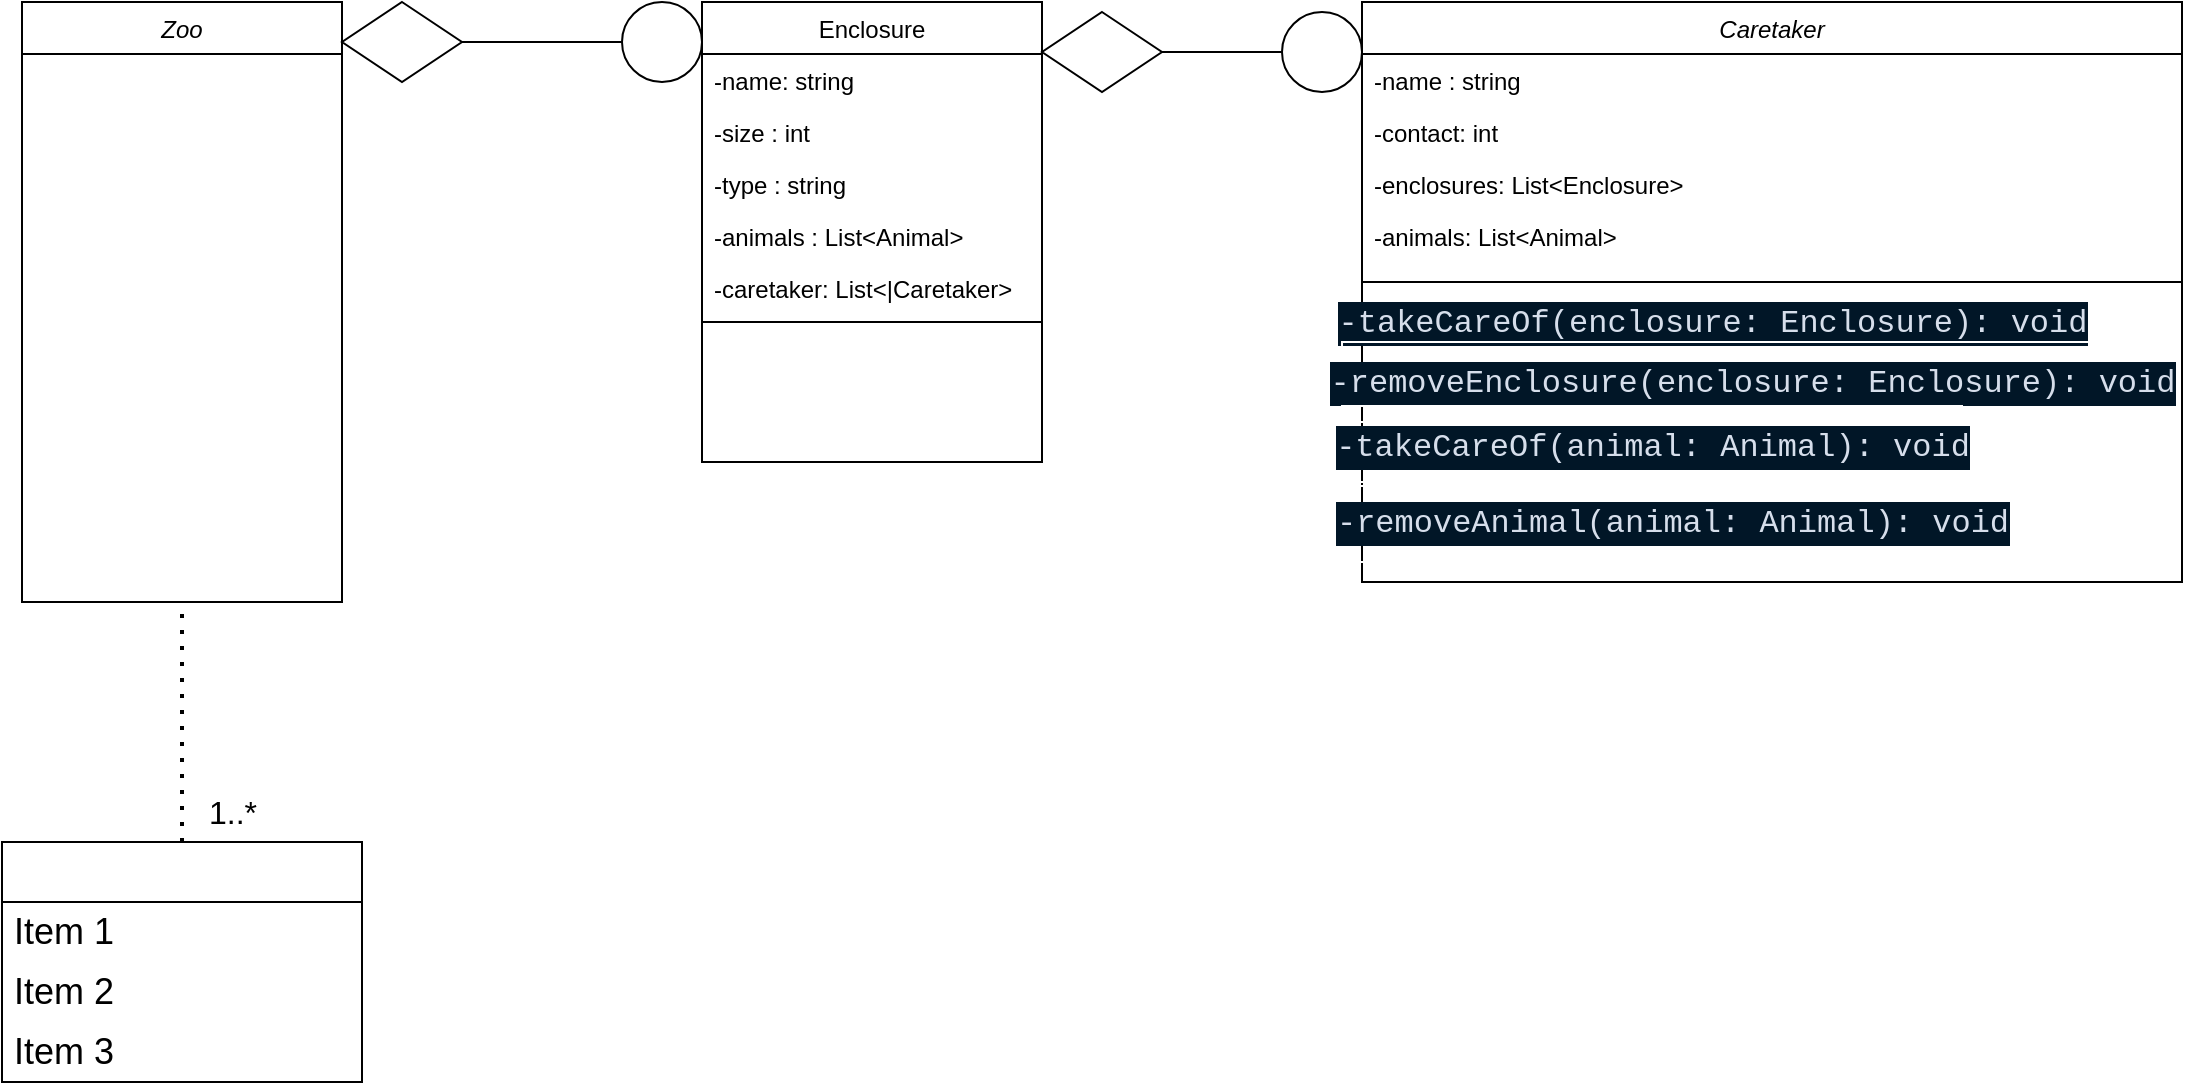 <mxfile version="20.8.16" type="github">
  <diagram id="C5RBs43oDa-KdzZeNtuy" name="Page-1">
    <mxGraphModel dx="1434" dy="752" grid="1" gridSize="10" guides="1" tooltips="1" connect="1" arrows="1" fold="1" page="1" pageScale="1" pageWidth="827" pageHeight="1169" math="0" shadow="0">
      <root>
        <mxCell id="WIyWlLk6GJQsqaUBKTNV-0" />
        <mxCell id="WIyWlLk6GJQsqaUBKTNV-1" parent="WIyWlLk6GJQsqaUBKTNV-0" />
        <mxCell id="w-smARKrVblFa7TTy6di-35" value="" style="rounded=0;whiteSpace=wrap;html=1;" vertex="1" parent="WIyWlLk6GJQsqaUBKTNV-1">
          <mxGeometry x="710" y="200" width="410" height="150" as="geometry" />
        </mxCell>
        <mxCell id="zkfFHV4jXpPFQw0GAbJ--0" value="Zoo" style="swimlane;fontStyle=2;align=center;verticalAlign=top;childLayout=stackLayout;horizontal=1;startSize=26;horizontalStack=0;resizeParent=1;resizeLast=0;collapsible=1;marginBottom=0;rounded=0;shadow=0;strokeWidth=1;strokeColor=#000000;fillColor=#FFFFFF;" parent="WIyWlLk6GJQsqaUBKTNV-1" vertex="1">
          <mxGeometry x="40" y="60" width="160" height="300" as="geometry">
            <mxRectangle x="220" y="120" width="160" height="26" as="alternateBounds" />
          </mxGeometry>
        </mxCell>
        <mxCell id="zkfFHV4jXpPFQw0GAbJ--12" value="" style="endArrow=block;endSize=10;endFill=0;shadow=0;strokeWidth=1;rounded=0;edgeStyle=elbowEdgeStyle;elbow=vertical;" parent="WIyWlLk6GJQsqaUBKTNV-1" target="zkfFHV4jXpPFQw0GAbJ--0" edge="1">
          <mxGeometry width="160" relative="1" as="geometry">
            <mxPoint x="160" y="360" as="sourcePoint" />
            <mxPoint x="200" y="203" as="targetPoint" />
          </mxGeometry>
        </mxCell>
        <mxCell id="zkfFHV4jXpPFQw0GAbJ--17" value="Enclosure&#xa;" style="swimlane;fontStyle=0;align=center;verticalAlign=top;childLayout=stackLayout;horizontal=1;startSize=26;horizontalStack=0;resizeParent=1;resizeLast=0;collapsible=1;marginBottom=0;rounded=0;shadow=0;strokeWidth=1;fillColor=#FFFFFF;" parent="WIyWlLk6GJQsqaUBKTNV-1" vertex="1">
          <mxGeometry x="380" y="60" width="170" height="230" as="geometry">
            <mxRectangle x="550" y="140" width="160" height="26" as="alternateBounds" />
          </mxGeometry>
        </mxCell>
        <mxCell id="zkfFHV4jXpPFQw0GAbJ--18" value="-name: string" style="text;align=left;verticalAlign=top;spacingLeft=4;spacingRight=4;overflow=hidden;rotatable=0;points=[[0,0.5],[1,0.5]];portConstraint=eastwest;" parent="zkfFHV4jXpPFQw0GAbJ--17" vertex="1">
          <mxGeometry y="26" width="170" height="26" as="geometry" />
        </mxCell>
        <mxCell id="zkfFHV4jXpPFQw0GAbJ--22" value="-size : int" style="text;align=left;verticalAlign=top;spacingLeft=4;spacingRight=4;overflow=hidden;rotatable=0;points=[[0,0.5],[1,0.5]];portConstraint=eastwest;rounded=0;shadow=0;html=0;fillColor=none;" parent="zkfFHV4jXpPFQw0GAbJ--17" vertex="1">
          <mxGeometry y="52" width="170" height="26" as="geometry" />
        </mxCell>
        <mxCell id="w-smARKrVblFa7TTy6di-8" value="-type : string" style="text;align=left;verticalAlign=top;spacingLeft=4;spacingRight=4;overflow=hidden;rotatable=0;points=[[0,0.5],[1,0.5]];portConstraint=eastwest;rounded=0;shadow=0;html=0;" vertex="1" parent="zkfFHV4jXpPFQw0GAbJ--17">
          <mxGeometry y="78" width="170" height="26" as="geometry" />
        </mxCell>
        <mxCell id="w-smARKrVblFa7TTy6di-9" value="-animals : List&lt;Animal&gt;" style="text;align=left;verticalAlign=top;spacingLeft=4;spacingRight=4;overflow=hidden;rotatable=0;points=[[0,0.5],[1,0.5]];portConstraint=eastwest;rounded=0;shadow=0;html=0;" vertex="1" parent="zkfFHV4jXpPFQw0GAbJ--17">
          <mxGeometry y="104" width="170" height="26" as="geometry" />
        </mxCell>
        <mxCell id="w-smARKrVblFa7TTy6di-10" value="-caretaker: List&lt;|Caretaker&gt;" style="text;align=left;verticalAlign=top;spacingLeft=4;spacingRight=4;overflow=hidden;rotatable=0;points=[[0,0.5],[1,0.5]];portConstraint=eastwest;rounded=0;shadow=0;html=0;" vertex="1" parent="zkfFHV4jXpPFQw0GAbJ--17">
          <mxGeometry y="130" width="170" height="26" as="geometry" />
        </mxCell>
        <mxCell id="zkfFHV4jXpPFQw0GAbJ--23" value="" style="line;html=1;strokeWidth=1;align=left;verticalAlign=middle;spacingTop=-1;spacingLeft=3;spacingRight=3;rotatable=0;labelPosition=right;points=[];portConstraint=eastwest;" parent="zkfFHV4jXpPFQw0GAbJ--17" vertex="1">
          <mxGeometry y="156" width="170" height="8" as="geometry" />
        </mxCell>
        <mxCell id="zkfFHV4jXpPFQw0GAbJ--26" value="" style="endArrow=open;shadow=0;strokeWidth=1;rounded=0;endFill=1;edgeStyle=elbowEdgeStyle;elbow=vertical;startArrow=none;" parent="WIyWlLk6GJQsqaUBKTNV-1" source="w-smARKrVblFa7TTy6di-6" target="zkfFHV4jXpPFQw0GAbJ--17" edge="1">
          <mxGeometry x="0.5" y="41" relative="1" as="geometry">
            <mxPoint x="380" y="192" as="sourcePoint" />
            <mxPoint x="540" y="192" as="targetPoint" />
            <mxPoint x="-40" y="32" as="offset" />
          </mxGeometry>
        </mxCell>
        <mxCell id="w-smARKrVblFa7TTy6di-2" value="" style="endArrow=none;shadow=0;strokeWidth=1;rounded=0;endFill=1;edgeStyle=elbowEdgeStyle;elbow=vertical;" edge="1" parent="WIyWlLk6GJQsqaUBKTNV-1" source="zkfFHV4jXpPFQw0GAbJ--0" target="w-smARKrVblFa7TTy6di-0">
          <mxGeometry x="0.5" y="41" relative="1" as="geometry">
            <mxPoint x="380" y="228" as="sourcePoint" />
            <mxPoint x="508" y="228" as="targetPoint" />
            <mxPoint x="-40" y="32" as="offset" />
          </mxGeometry>
        </mxCell>
        <mxCell id="w-smARKrVblFa7TTy6di-0" value="" style="rhombus;whiteSpace=wrap;html=1;verticalAlign=top;fontStyle=2;startSize=26;rounded=0;shadow=0;strokeWidth=1;" vertex="1" parent="WIyWlLk6GJQsqaUBKTNV-1">
          <mxGeometry x="200" y="60" width="60" height="40" as="geometry" />
        </mxCell>
        <mxCell id="w-smARKrVblFa7TTy6di-6" value="" style="ellipse;whiteSpace=wrap;html=1;aspect=fixed;" vertex="1" parent="WIyWlLk6GJQsqaUBKTNV-1">
          <mxGeometry x="340" y="60" width="40" height="40" as="geometry" />
        </mxCell>
        <mxCell id="w-smARKrVblFa7TTy6di-13" value="" style="endArrow=none;html=1;rounded=0;exitX=1;exitY=0.5;exitDx=0;exitDy=0;entryX=0;entryY=0.5;entryDx=0;entryDy=0;" edge="1" parent="WIyWlLk6GJQsqaUBKTNV-1" source="w-smARKrVblFa7TTy6di-0" target="w-smARKrVblFa7TTy6di-6">
          <mxGeometry width="50" height="50" relative="1" as="geometry">
            <mxPoint x="290" y="84.5" as="sourcePoint" />
            <mxPoint x="350" y="85" as="targetPoint" />
          </mxGeometry>
        </mxCell>
        <mxCell id="w-smARKrVblFa7TTy6di-15" value="" style="rhombus;whiteSpace=wrap;html=1;verticalAlign=top;fontStyle=2;startSize=26;rounded=0;shadow=0;strokeWidth=1;" vertex="1" parent="WIyWlLk6GJQsqaUBKTNV-1">
          <mxGeometry x="550" y="65" width="60" height="40" as="geometry" />
        </mxCell>
        <mxCell id="w-smARKrVblFa7TTy6di-16" value="" style="endArrow=none;html=1;rounded=0;exitX=1;exitY=0.5;exitDx=0;exitDy=0;entryX=0;entryY=0.5;entryDx=0;entryDy=0;" edge="1" parent="WIyWlLk6GJQsqaUBKTNV-1" source="w-smARKrVblFa7TTy6di-15" target="w-smARKrVblFa7TTy6di-17">
          <mxGeometry width="50" height="50" relative="1" as="geometry">
            <mxPoint x="590" y="84.5" as="sourcePoint" />
            <mxPoint x="680" y="84.5" as="targetPoint" />
          </mxGeometry>
        </mxCell>
        <mxCell id="w-smARKrVblFa7TTy6di-17" value="" style="ellipse;whiteSpace=wrap;html=1;aspect=fixed;" vertex="1" parent="WIyWlLk6GJQsqaUBKTNV-1">
          <mxGeometry x="670" y="65" width="40" height="40" as="geometry" />
        </mxCell>
        <mxCell id="w-smARKrVblFa7TTy6di-19" value="Caretaker" style="swimlane;fontStyle=2;align=center;verticalAlign=top;childLayout=stackLayout;horizontal=1;startSize=26;horizontalStack=0;resizeParent=1;resizeLast=0;collapsible=1;marginBottom=0;rounded=0;shadow=0;strokeWidth=1;" vertex="1" parent="WIyWlLk6GJQsqaUBKTNV-1">
          <mxGeometry x="710" y="60" width="410" height="140" as="geometry">
            <mxRectangle x="710" y="60" width="160" height="26" as="alternateBounds" />
          </mxGeometry>
        </mxCell>
        <mxCell id="w-smARKrVblFa7TTy6di-25" value="-name : string" style="text;align=left;verticalAlign=top;spacingLeft=4;spacingRight=4;overflow=hidden;rotatable=0;points=[[0,0.5],[1,0.5]];portConstraint=eastwest;rounded=0;shadow=0;html=0;" vertex="1" parent="w-smARKrVblFa7TTy6di-19">
          <mxGeometry y="26" width="410" height="26" as="geometry" />
        </mxCell>
        <mxCell id="w-smARKrVblFa7TTy6di-26" value="-contact: int" style="text;align=left;verticalAlign=top;spacingLeft=4;spacingRight=4;overflow=hidden;rotatable=0;points=[[0,0.5],[1,0.5]];portConstraint=eastwest;rounded=0;shadow=0;html=0;" vertex="1" parent="w-smARKrVblFa7TTy6di-19">
          <mxGeometry y="52" width="410" height="26" as="geometry" />
        </mxCell>
        <mxCell id="w-smARKrVblFa7TTy6di-27" value="-enclosures: List&lt;Enclosure&gt;" style="text;align=left;verticalAlign=top;spacingLeft=4;spacingRight=4;overflow=hidden;rotatable=0;points=[[0,0.5],[1,0.5]];portConstraint=eastwest;rounded=0;shadow=0;html=0;" vertex="1" parent="w-smARKrVblFa7TTy6di-19">
          <mxGeometry y="78" width="410" height="26" as="geometry" />
        </mxCell>
        <mxCell id="w-smARKrVblFa7TTy6di-28" value="-animals: List&lt;Animal&gt;" style="text;align=left;verticalAlign=top;spacingLeft=4;spacingRight=4;overflow=hidden;rotatable=0;points=[[0,0.5],[1,0.5]];portConstraint=eastwest;rounded=0;shadow=0;html=0;" vertex="1" parent="w-smARKrVblFa7TTy6di-19">
          <mxGeometry y="104" width="410" height="26" as="geometry" />
        </mxCell>
        <mxCell id="w-smARKrVblFa7TTy6di-34" value="&lt;div style=&quot;color: rgb(214, 222, 235); background-color: rgb(1, 22, 39); font-family: &amp;quot;Operator Mono&amp;quot;, Consolas, &amp;quot;Courier New&amp;quot;, monospace; font-weight: normal; font-size: 16px; line-height: 22px;&quot;&gt;&lt;div&gt;-takeCareOf(enclosure: Enclosure): void&lt;/div&gt;&lt;/div&gt;" style="text;html=1;align=center;verticalAlign=middle;resizable=0;points=[];autosize=1;strokeColor=none;fillColor=none;" vertex="1" parent="WIyWlLk6GJQsqaUBKTNV-1">
          <mxGeometry x="680" y="200" width="410" height="40" as="geometry" />
        </mxCell>
        <mxCell id="w-smARKrVblFa7TTy6di-36" value="&lt;div style=&quot;color: rgb(214, 222, 235); background-color: rgb(1, 22, 39); font-family: &amp;quot;Operator Mono&amp;quot;, Consolas, &amp;quot;Courier New&amp;quot;, monospace; font-weight: normal; font-size: 16px; line-height: 22px;&quot;&gt;&lt;div&gt;-removeEnclosure(enclosure: Enclosure): void&lt;/div&gt;&lt;/div&gt;" style="text;html=1;align=center;verticalAlign=middle;resizable=0;points=[];autosize=1;strokeColor=#FFFFFF;fillColor=none;" vertex="1" parent="WIyWlLk6GJQsqaUBKTNV-1">
          <mxGeometry x="700" y="230" width="410" height="40" as="geometry" />
        </mxCell>
        <mxCell id="w-smARKrVblFa7TTy6di-37" value="&lt;div style=&quot;color: rgb(214, 222, 235); background-color: rgb(1, 22, 39); font-family: &amp;quot;Operator Mono&amp;quot;, Consolas, &amp;quot;Courier New&amp;quot;, monospace; font-weight: normal; font-size: 16px; line-height: 22px;&quot;&gt;&lt;div&gt;-takeCareOf(animal: Animal): void&lt;/div&gt;&lt;/div&gt;" style="text;html=1;align=center;verticalAlign=middle;resizable=0;points=[];autosize=1;strokeColor=#FFFFFF;fillColor=none;" vertex="1" parent="WIyWlLk6GJQsqaUBKTNV-1">
          <mxGeometry x="700" y="262" width="310" height="40" as="geometry" />
        </mxCell>
        <mxCell id="w-smARKrVblFa7TTy6di-38" value="&lt;div style=&quot;color: rgb(214, 222, 235); background-color: rgb(1, 22, 39); font-family: &amp;quot;Operator Mono&amp;quot;, Consolas, &amp;quot;Courier New&amp;quot;, monospace; font-weight: normal; font-size: 16px; line-height: 22px;&quot;&gt;&lt;div&gt;-removeAnimal(animal: Animal): void&lt;/div&gt;&lt;/div&gt;" style="text;html=1;align=center;verticalAlign=middle;resizable=0;points=[];autosize=1;strokeColor=#FFFFFF;fillColor=none;" vertex="1" parent="WIyWlLk6GJQsqaUBKTNV-1">
          <mxGeometry x="700" y="300" width="330" height="40" as="geometry" />
        </mxCell>
        <mxCell id="w-smARKrVblFa7TTy6di-44" value="" style="endArrow=none;dashed=1;html=1;dashPattern=1 3;strokeWidth=2;rounded=0;exitX=0.5;exitY=0;exitDx=0;exitDy=0;entryX=0.5;entryY=1;entryDx=0;entryDy=0;" edge="1" parent="WIyWlLk6GJQsqaUBKTNV-1" source="w-smARKrVblFa7TTy6di-46" target="zkfFHV4jXpPFQw0GAbJ--0">
          <mxGeometry width="50" height="50" relative="1" as="geometry">
            <mxPoint x="125" y="480" as="sourcePoint" />
            <mxPoint x="600" y="330" as="targetPoint" />
          </mxGeometry>
        </mxCell>
        <mxCell id="w-smARKrVblFa7TTy6di-45" value="&lt;font size=&quot;3&quot;&gt;1..*&lt;/font&gt;" style="text;html=1;align=center;verticalAlign=middle;resizable=0;points=[];autosize=1;strokeColor=none;fillColor=none;" vertex="1" parent="WIyWlLk6GJQsqaUBKTNV-1">
          <mxGeometry x="120" y="450" width="50" height="30" as="geometry" />
        </mxCell>
        <mxCell id="w-smARKrVblFa7TTy6di-46" value="" style="swimlane;fontStyle=0;childLayout=stackLayout;horizontal=1;startSize=30;horizontalStack=0;resizeParent=1;resizeParentMax=0;resizeLast=0;collapsible=1;marginBottom=0;whiteSpace=wrap;html=1;shadow=0;strokeColor=#000000;fontSize=18;fillColor=none;" vertex="1" parent="WIyWlLk6GJQsqaUBKTNV-1">
          <mxGeometry x="30" y="480" width="180" height="120" as="geometry" />
        </mxCell>
        <mxCell id="w-smARKrVblFa7TTy6di-47" value="Item 1" style="text;strokeColor=none;fillColor=none;align=left;verticalAlign=middle;spacingLeft=4;spacingRight=4;overflow=hidden;points=[[0,0.5],[1,0.5]];portConstraint=eastwest;rotatable=0;whiteSpace=wrap;html=1;fontSize=18;" vertex="1" parent="w-smARKrVblFa7TTy6di-46">
          <mxGeometry y="30" width="180" height="30" as="geometry" />
        </mxCell>
        <mxCell id="w-smARKrVblFa7TTy6di-48" value="Item 2" style="text;strokeColor=none;fillColor=none;align=left;verticalAlign=middle;spacingLeft=4;spacingRight=4;overflow=hidden;points=[[0,0.5],[1,0.5]];portConstraint=eastwest;rotatable=0;whiteSpace=wrap;html=1;fontSize=18;" vertex="1" parent="w-smARKrVblFa7TTy6di-46">
          <mxGeometry y="60" width="180" height="30" as="geometry" />
        </mxCell>
        <mxCell id="w-smARKrVblFa7TTy6di-49" value="Item 3" style="text;strokeColor=none;fillColor=none;align=left;verticalAlign=middle;spacingLeft=4;spacingRight=4;overflow=hidden;points=[[0,0.5],[1,0.5]];portConstraint=eastwest;rotatable=0;whiteSpace=wrap;html=1;fontSize=18;" vertex="1" parent="w-smARKrVblFa7TTy6di-46">
          <mxGeometry y="90" width="180" height="30" as="geometry" />
        </mxCell>
      </root>
    </mxGraphModel>
  </diagram>
</mxfile>
